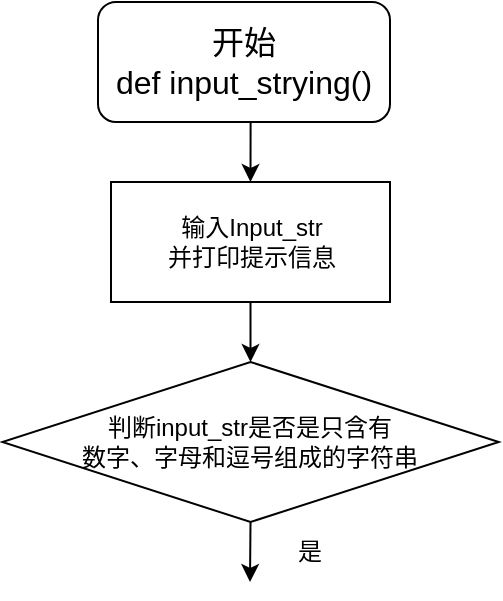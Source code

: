 <mxfile version="21.1.2" type="github">
  <diagram name="第 1 页" id="Ja5aUSHyVZps37YVRrk5">
    <mxGraphModel dx="1434" dy="796" grid="1" gridSize="10" guides="1" tooltips="1" connect="1" arrows="1" fold="1" page="1" pageScale="1" pageWidth="827" pageHeight="1169" math="0" shadow="0">
      <root>
        <mxCell id="0" />
        <mxCell id="1" parent="0" />
        <mxCell id="tTjp7dDvscAqpSuNbGCb-4" style="edgeStyle=orthogonalEdgeStyle;rounded=0;orthogonalLoop=1;jettySize=auto;html=1;exitX=0.5;exitY=1;exitDx=0;exitDy=0;entryX=0.5;entryY=0;entryDx=0;entryDy=0;" edge="1" parent="1" source="tTjp7dDvscAqpSuNbGCb-1" target="tTjp7dDvscAqpSuNbGCb-3">
          <mxGeometry relative="1" as="geometry" />
        </mxCell>
        <mxCell id="tTjp7dDvscAqpSuNbGCb-1" value="&lt;font style=&quot;font-size: 16px;&quot;&gt;开始&lt;br&gt;def input_strying()&lt;br&gt;&lt;/font&gt;" style="rounded=1;whiteSpace=wrap;html=1;" vertex="1" parent="1">
          <mxGeometry x="354" y="50" width="146" height="60" as="geometry" />
        </mxCell>
        <mxCell id="tTjp7dDvscAqpSuNbGCb-6" style="edgeStyle=orthogonalEdgeStyle;rounded=0;orthogonalLoop=1;jettySize=auto;html=1;exitX=0.5;exitY=1;exitDx=0;exitDy=0;entryX=0.5;entryY=0;entryDx=0;entryDy=0;" edge="1" parent="1" source="tTjp7dDvscAqpSuNbGCb-3" target="tTjp7dDvscAqpSuNbGCb-5">
          <mxGeometry relative="1" as="geometry" />
        </mxCell>
        <mxCell id="tTjp7dDvscAqpSuNbGCb-3" value="输入Input_str&lt;br&gt;并打印提示信息" style="rounded=0;whiteSpace=wrap;html=1;" vertex="1" parent="1">
          <mxGeometry x="360.5" y="140" width="139.5" height="60" as="geometry" />
        </mxCell>
        <mxCell id="tTjp7dDvscAqpSuNbGCb-8" style="edgeStyle=orthogonalEdgeStyle;rounded=0;orthogonalLoop=1;jettySize=auto;html=1;exitX=0.5;exitY=1;exitDx=0;exitDy=0;" edge="1" parent="1" source="tTjp7dDvscAqpSuNbGCb-5">
          <mxGeometry relative="1" as="geometry">
            <mxPoint x="430" y="340" as="targetPoint" />
          </mxGeometry>
        </mxCell>
        <mxCell id="tTjp7dDvscAqpSuNbGCb-5" value="判断input_str是否是只含有&lt;br&gt;数字、字母和逗号组成的字符串" style="rhombus;whiteSpace=wrap;html=1;" vertex="1" parent="1">
          <mxGeometry x="306.13" y="230" width="248.25" height="80" as="geometry" />
        </mxCell>
        <mxCell id="tTjp7dDvscAqpSuNbGCb-9" value="是" style="text;strokeColor=none;align=center;fillColor=none;html=1;verticalAlign=middle;whiteSpace=wrap;rounded=0;" vertex="1" parent="1">
          <mxGeometry x="430" y="310" width="60" height="30" as="geometry" />
        </mxCell>
      </root>
    </mxGraphModel>
  </diagram>
</mxfile>
